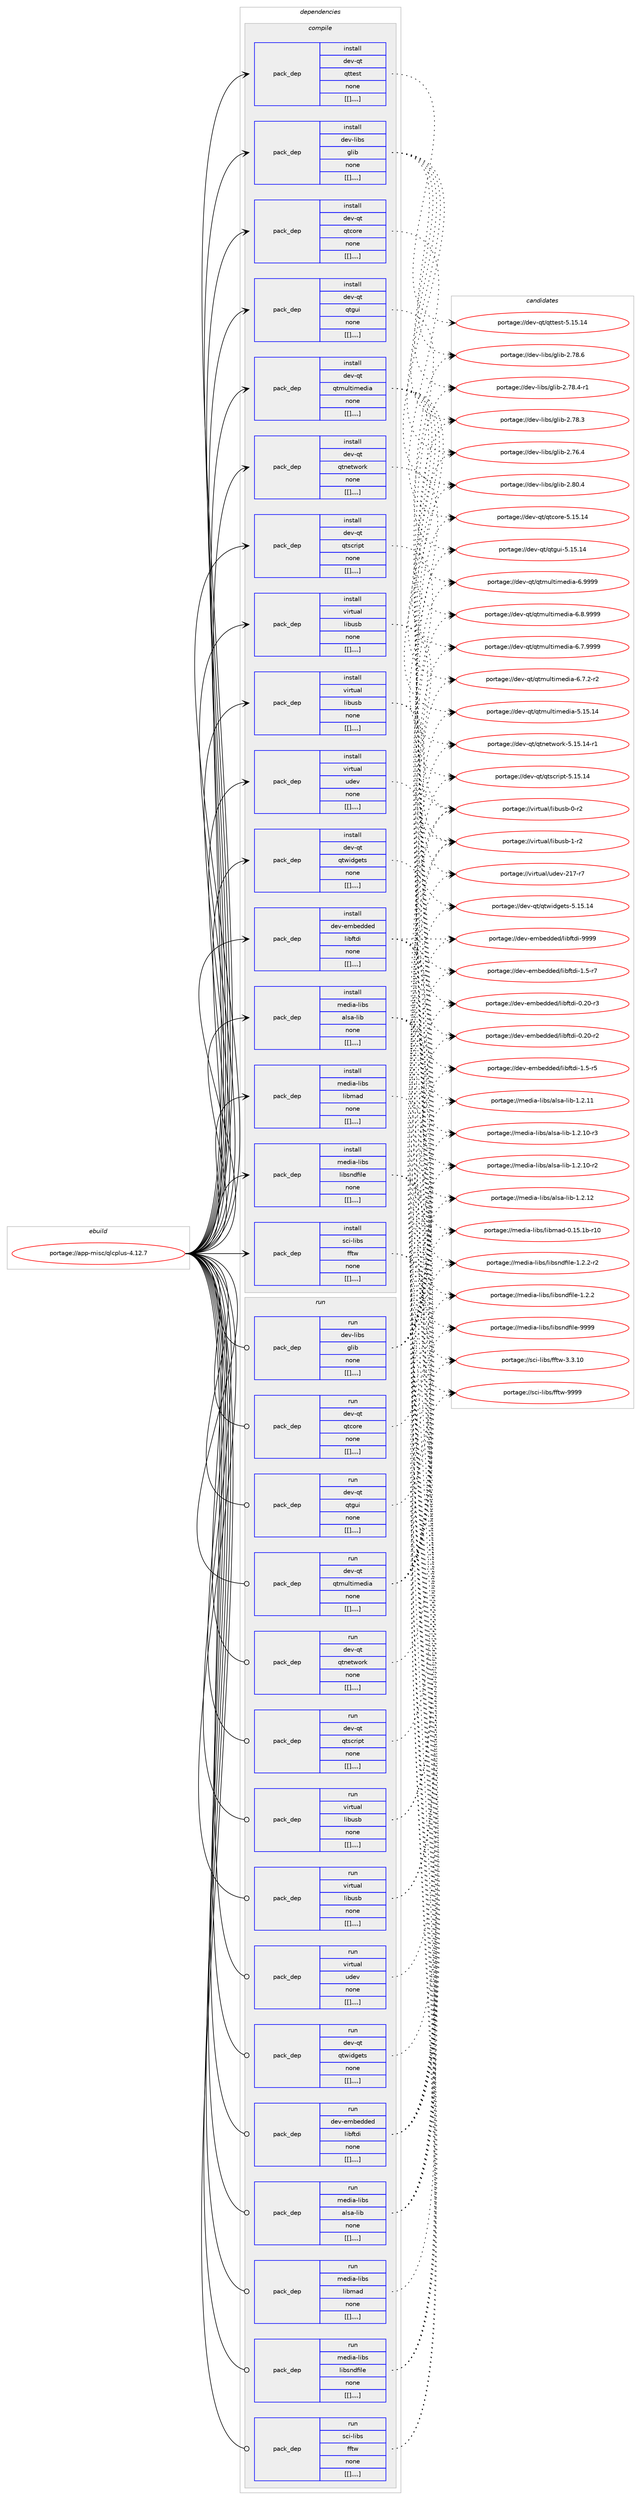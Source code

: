 digraph prolog {

# *************
# Graph options
# *************

newrank=true;
concentrate=true;
compound=true;
graph [rankdir=LR,fontname=Helvetica,fontsize=10,ranksep=1.5];#, ranksep=2.5, nodesep=0.2];
edge  [arrowhead=vee];
node  [fontname=Helvetica,fontsize=10];

# **********
# The ebuild
# **********

subgraph cluster_leftcol {
color=gray;
label=<<i>ebuild</i>>;
id [label="portage://app-misc/qlcplus-4.12.7", color=red, width=4, href="../app-misc/qlcplus-4.12.7.svg"];
}

# ****************
# The dependencies
# ****************

subgraph cluster_midcol {
color=gray;
label=<<i>dependencies</i>>;
subgraph cluster_compile {
fillcolor="#eeeeee";
style=filled;
label=<<i>compile</i>>;
subgraph pack30639 {
dependency43803 [label=<<TABLE BORDER="0" CELLBORDER="1" CELLSPACING="0" CELLPADDING="4" WIDTH="220"><TR><TD ROWSPAN="6" CELLPADDING="30">pack_dep</TD></TR><TR><TD WIDTH="110">install</TD></TR><TR><TD>dev-embedded</TD></TR><TR><TD>libftdi</TD></TR><TR><TD>none</TD></TR><TR><TD>[[],,,,]</TD></TR></TABLE>>, shape=none, color=blue];
}
id:e -> dependency43803:w [weight=20,style="solid",arrowhead="vee"];
subgraph pack30640 {
dependency43804 [label=<<TABLE BORDER="0" CELLBORDER="1" CELLSPACING="0" CELLPADDING="4" WIDTH="220"><TR><TD ROWSPAN="6" CELLPADDING="30">pack_dep</TD></TR><TR><TD WIDTH="110">install</TD></TR><TR><TD>dev-libs</TD></TR><TR><TD>glib</TD></TR><TR><TD>none</TD></TR><TR><TD>[[],,,,]</TD></TR></TABLE>>, shape=none, color=blue];
}
id:e -> dependency43804:w [weight=20,style="solid",arrowhead="vee"];
subgraph pack30641 {
dependency43805 [label=<<TABLE BORDER="0" CELLBORDER="1" CELLSPACING="0" CELLPADDING="4" WIDTH="220"><TR><TD ROWSPAN="6" CELLPADDING="30">pack_dep</TD></TR><TR><TD WIDTH="110">install</TD></TR><TR><TD>dev-qt</TD></TR><TR><TD>qtcore</TD></TR><TR><TD>none</TD></TR><TR><TD>[[],,,,]</TD></TR></TABLE>>, shape=none, color=blue];
}
id:e -> dependency43805:w [weight=20,style="solid",arrowhead="vee"];
subgraph pack30642 {
dependency43806 [label=<<TABLE BORDER="0" CELLBORDER="1" CELLSPACING="0" CELLPADDING="4" WIDTH="220"><TR><TD ROWSPAN="6" CELLPADDING="30">pack_dep</TD></TR><TR><TD WIDTH="110">install</TD></TR><TR><TD>dev-qt</TD></TR><TR><TD>qtgui</TD></TR><TR><TD>none</TD></TR><TR><TD>[[],,,,]</TD></TR></TABLE>>, shape=none, color=blue];
}
id:e -> dependency43806:w [weight=20,style="solid",arrowhead="vee"];
subgraph pack30643 {
dependency43807 [label=<<TABLE BORDER="0" CELLBORDER="1" CELLSPACING="0" CELLPADDING="4" WIDTH="220"><TR><TD ROWSPAN="6" CELLPADDING="30">pack_dep</TD></TR><TR><TD WIDTH="110">install</TD></TR><TR><TD>dev-qt</TD></TR><TR><TD>qtmultimedia</TD></TR><TR><TD>none</TD></TR><TR><TD>[[],,,,]</TD></TR></TABLE>>, shape=none, color=blue];
}
id:e -> dependency43807:w [weight=20,style="solid",arrowhead="vee"];
subgraph pack30644 {
dependency43808 [label=<<TABLE BORDER="0" CELLBORDER="1" CELLSPACING="0" CELLPADDING="4" WIDTH="220"><TR><TD ROWSPAN="6" CELLPADDING="30">pack_dep</TD></TR><TR><TD WIDTH="110">install</TD></TR><TR><TD>dev-qt</TD></TR><TR><TD>qtnetwork</TD></TR><TR><TD>none</TD></TR><TR><TD>[[],,,,]</TD></TR></TABLE>>, shape=none, color=blue];
}
id:e -> dependency43808:w [weight=20,style="solid",arrowhead="vee"];
subgraph pack30645 {
dependency43809 [label=<<TABLE BORDER="0" CELLBORDER="1" CELLSPACING="0" CELLPADDING="4" WIDTH="220"><TR><TD ROWSPAN="6" CELLPADDING="30">pack_dep</TD></TR><TR><TD WIDTH="110">install</TD></TR><TR><TD>dev-qt</TD></TR><TR><TD>qtscript</TD></TR><TR><TD>none</TD></TR><TR><TD>[[],,,,]</TD></TR></TABLE>>, shape=none, color=blue];
}
id:e -> dependency43809:w [weight=20,style="solid",arrowhead="vee"];
subgraph pack30646 {
dependency43810 [label=<<TABLE BORDER="0" CELLBORDER="1" CELLSPACING="0" CELLPADDING="4" WIDTH="220"><TR><TD ROWSPAN="6" CELLPADDING="30">pack_dep</TD></TR><TR><TD WIDTH="110">install</TD></TR><TR><TD>dev-qt</TD></TR><TR><TD>qttest</TD></TR><TR><TD>none</TD></TR><TR><TD>[[],,,,]</TD></TR></TABLE>>, shape=none, color=blue];
}
id:e -> dependency43810:w [weight=20,style="solid",arrowhead="vee"];
subgraph pack30647 {
dependency43811 [label=<<TABLE BORDER="0" CELLBORDER="1" CELLSPACING="0" CELLPADDING="4" WIDTH="220"><TR><TD ROWSPAN="6" CELLPADDING="30">pack_dep</TD></TR><TR><TD WIDTH="110">install</TD></TR><TR><TD>dev-qt</TD></TR><TR><TD>qtwidgets</TD></TR><TR><TD>none</TD></TR><TR><TD>[[],,,,]</TD></TR></TABLE>>, shape=none, color=blue];
}
id:e -> dependency43811:w [weight=20,style="solid",arrowhead="vee"];
subgraph pack30648 {
dependency43812 [label=<<TABLE BORDER="0" CELLBORDER="1" CELLSPACING="0" CELLPADDING="4" WIDTH="220"><TR><TD ROWSPAN="6" CELLPADDING="30">pack_dep</TD></TR><TR><TD WIDTH="110">install</TD></TR><TR><TD>media-libs</TD></TR><TR><TD>alsa-lib</TD></TR><TR><TD>none</TD></TR><TR><TD>[[],,,,]</TD></TR></TABLE>>, shape=none, color=blue];
}
id:e -> dependency43812:w [weight=20,style="solid",arrowhead="vee"];
subgraph pack30649 {
dependency43813 [label=<<TABLE BORDER="0" CELLBORDER="1" CELLSPACING="0" CELLPADDING="4" WIDTH="220"><TR><TD ROWSPAN="6" CELLPADDING="30">pack_dep</TD></TR><TR><TD WIDTH="110">install</TD></TR><TR><TD>media-libs</TD></TR><TR><TD>libmad</TD></TR><TR><TD>none</TD></TR><TR><TD>[[],,,,]</TD></TR></TABLE>>, shape=none, color=blue];
}
id:e -> dependency43813:w [weight=20,style="solid",arrowhead="vee"];
subgraph pack30650 {
dependency43814 [label=<<TABLE BORDER="0" CELLBORDER="1" CELLSPACING="0" CELLPADDING="4" WIDTH="220"><TR><TD ROWSPAN="6" CELLPADDING="30">pack_dep</TD></TR><TR><TD WIDTH="110">install</TD></TR><TR><TD>media-libs</TD></TR><TR><TD>libsndfile</TD></TR><TR><TD>none</TD></TR><TR><TD>[[],,,,]</TD></TR></TABLE>>, shape=none, color=blue];
}
id:e -> dependency43814:w [weight=20,style="solid",arrowhead="vee"];
subgraph pack30651 {
dependency43815 [label=<<TABLE BORDER="0" CELLBORDER="1" CELLSPACING="0" CELLPADDING="4" WIDTH="220"><TR><TD ROWSPAN="6" CELLPADDING="30">pack_dep</TD></TR><TR><TD WIDTH="110">install</TD></TR><TR><TD>sci-libs</TD></TR><TR><TD>fftw</TD></TR><TR><TD>none</TD></TR><TR><TD>[[],,,,]</TD></TR></TABLE>>, shape=none, color=blue];
}
id:e -> dependency43815:w [weight=20,style="solid",arrowhead="vee"];
subgraph pack30652 {
dependency43816 [label=<<TABLE BORDER="0" CELLBORDER="1" CELLSPACING="0" CELLPADDING="4" WIDTH="220"><TR><TD ROWSPAN="6" CELLPADDING="30">pack_dep</TD></TR><TR><TD WIDTH="110">install</TD></TR><TR><TD>virtual</TD></TR><TR><TD>libusb</TD></TR><TR><TD>none</TD></TR><TR><TD>[[],,,,]</TD></TR></TABLE>>, shape=none, color=blue];
}
id:e -> dependency43816:w [weight=20,style="solid",arrowhead="vee"];
subgraph pack30653 {
dependency43817 [label=<<TABLE BORDER="0" CELLBORDER="1" CELLSPACING="0" CELLPADDING="4" WIDTH="220"><TR><TD ROWSPAN="6" CELLPADDING="30">pack_dep</TD></TR><TR><TD WIDTH="110">install</TD></TR><TR><TD>virtual</TD></TR><TR><TD>libusb</TD></TR><TR><TD>none</TD></TR><TR><TD>[[],,,,]</TD></TR></TABLE>>, shape=none, color=blue];
}
id:e -> dependency43817:w [weight=20,style="solid",arrowhead="vee"];
subgraph pack30654 {
dependency43818 [label=<<TABLE BORDER="0" CELLBORDER="1" CELLSPACING="0" CELLPADDING="4" WIDTH="220"><TR><TD ROWSPAN="6" CELLPADDING="30">pack_dep</TD></TR><TR><TD WIDTH="110">install</TD></TR><TR><TD>virtual</TD></TR><TR><TD>udev</TD></TR><TR><TD>none</TD></TR><TR><TD>[[],,,,]</TD></TR></TABLE>>, shape=none, color=blue];
}
id:e -> dependency43818:w [weight=20,style="solid",arrowhead="vee"];
}
subgraph cluster_compileandrun {
fillcolor="#eeeeee";
style=filled;
label=<<i>compile and run</i>>;
}
subgraph cluster_run {
fillcolor="#eeeeee";
style=filled;
label=<<i>run</i>>;
subgraph pack30655 {
dependency43819 [label=<<TABLE BORDER="0" CELLBORDER="1" CELLSPACING="0" CELLPADDING="4" WIDTH="220"><TR><TD ROWSPAN="6" CELLPADDING="30">pack_dep</TD></TR><TR><TD WIDTH="110">run</TD></TR><TR><TD>dev-embedded</TD></TR><TR><TD>libftdi</TD></TR><TR><TD>none</TD></TR><TR><TD>[[],,,,]</TD></TR></TABLE>>, shape=none, color=blue];
}
id:e -> dependency43819:w [weight=20,style="solid",arrowhead="odot"];
subgraph pack30656 {
dependency43820 [label=<<TABLE BORDER="0" CELLBORDER="1" CELLSPACING="0" CELLPADDING="4" WIDTH="220"><TR><TD ROWSPAN="6" CELLPADDING="30">pack_dep</TD></TR><TR><TD WIDTH="110">run</TD></TR><TR><TD>dev-libs</TD></TR><TR><TD>glib</TD></TR><TR><TD>none</TD></TR><TR><TD>[[],,,,]</TD></TR></TABLE>>, shape=none, color=blue];
}
id:e -> dependency43820:w [weight=20,style="solid",arrowhead="odot"];
subgraph pack30657 {
dependency43821 [label=<<TABLE BORDER="0" CELLBORDER="1" CELLSPACING="0" CELLPADDING="4" WIDTH="220"><TR><TD ROWSPAN="6" CELLPADDING="30">pack_dep</TD></TR><TR><TD WIDTH="110">run</TD></TR><TR><TD>dev-qt</TD></TR><TR><TD>qtcore</TD></TR><TR><TD>none</TD></TR><TR><TD>[[],,,,]</TD></TR></TABLE>>, shape=none, color=blue];
}
id:e -> dependency43821:w [weight=20,style="solid",arrowhead="odot"];
subgraph pack30658 {
dependency43822 [label=<<TABLE BORDER="0" CELLBORDER="1" CELLSPACING="0" CELLPADDING="4" WIDTH="220"><TR><TD ROWSPAN="6" CELLPADDING="30">pack_dep</TD></TR><TR><TD WIDTH="110">run</TD></TR><TR><TD>dev-qt</TD></TR><TR><TD>qtgui</TD></TR><TR><TD>none</TD></TR><TR><TD>[[],,,,]</TD></TR></TABLE>>, shape=none, color=blue];
}
id:e -> dependency43822:w [weight=20,style="solid",arrowhead="odot"];
subgraph pack30659 {
dependency43823 [label=<<TABLE BORDER="0" CELLBORDER="1" CELLSPACING="0" CELLPADDING="4" WIDTH="220"><TR><TD ROWSPAN="6" CELLPADDING="30">pack_dep</TD></TR><TR><TD WIDTH="110">run</TD></TR><TR><TD>dev-qt</TD></TR><TR><TD>qtmultimedia</TD></TR><TR><TD>none</TD></TR><TR><TD>[[],,,,]</TD></TR></TABLE>>, shape=none, color=blue];
}
id:e -> dependency43823:w [weight=20,style="solid",arrowhead="odot"];
subgraph pack30660 {
dependency43824 [label=<<TABLE BORDER="0" CELLBORDER="1" CELLSPACING="0" CELLPADDING="4" WIDTH="220"><TR><TD ROWSPAN="6" CELLPADDING="30">pack_dep</TD></TR><TR><TD WIDTH="110">run</TD></TR><TR><TD>dev-qt</TD></TR><TR><TD>qtnetwork</TD></TR><TR><TD>none</TD></TR><TR><TD>[[],,,,]</TD></TR></TABLE>>, shape=none, color=blue];
}
id:e -> dependency43824:w [weight=20,style="solid",arrowhead="odot"];
subgraph pack30661 {
dependency43825 [label=<<TABLE BORDER="0" CELLBORDER="1" CELLSPACING="0" CELLPADDING="4" WIDTH="220"><TR><TD ROWSPAN="6" CELLPADDING="30">pack_dep</TD></TR><TR><TD WIDTH="110">run</TD></TR><TR><TD>dev-qt</TD></TR><TR><TD>qtscript</TD></TR><TR><TD>none</TD></TR><TR><TD>[[],,,,]</TD></TR></TABLE>>, shape=none, color=blue];
}
id:e -> dependency43825:w [weight=20,style="solid",arrowhead="odot"];
subgraph pack30662 {
dependency43826 [label=<<TABLE BORDER="0" CELLBORDER="1" CELLSPACING="0" CELLPADDING="4" WIDTH="220"><TR><TD ROWSPAN="6" CELLPADDING="30">pack_dep</TD></TR><TR><TD WIDTH="110">run</TD></TR><TR><TD>dev-qt</TD></TR><TR><TD>qtwidgets</TD></TR><TR><TD>none</TD></TR><TR><TD>[[],,,,]</TD></TR></TABLE>>, shape=none, color=blue];
}
id:e -> dependency43826:w [weight=20,style="solid",arrowhead="odot"];
subgraph pack30663 {
dependency43827 [label=<<TABLE BORDER="0" CELLBORDER="1" CELLSPACING="0" CELLPADDING="4" WIDTH="220"><TR><TD ROWSPAN="6" CELLPADDING="30">pack_dep</TD></TR><TR><TD WIDTH="110">run</TD></TR><TR><TD>media-libs</TD></TR><TR><TD>alsa-lib</TD></TR><TR><TD>none</TD></TR><TR><TD>[[],,,,]</TD></TR></TABLE>>, shape=none, color=blue];
}
id:e -> dependency43827:w [weight=20,style="solid",arrowhead="odot"];
subgraph pack30664 {
dependency43828 [label=<<TABLE BORDER="0" CELLBORDER="1" CELLSPACING="0" CELLPADDING="4" WIDTH="220"><TR><TD ROWSPAN="6" CELLPADDING="30">pack_dep</TD></TR><TR><TD WIDTH="110">run</TD></TR><TR><TD>media-libs</TD></TR><TR><TD>libmad</TD></TR><TR><TD>none</TD></TR><TR><TD>[[],,,,]</TD></TR></TABLE>>, shape=none, color=blue];
}
id:e -> dependency43828:w [weight=20,style="solid",arrowhead="odot"];
subgraph pack30665 {
dependency43829 [label=<<TABLE BORDER="0" CELLBORDER="1" CELLSPACING="0" CELLPADDING="4" WIDTH="220"><TR><TD ROWSPAN="6" CELLPADDING="30">pack_dep</TD></TR><TR><TD WIDTH="110">run</TD></TR><TR><TD>media-libs</TD></TR><TR><TD>libsndfile</TD></TR><TR><TD>none</TD></TR><TR><TD>[[],,,,]</TD></TR></TABLE>>, shape=none, color=blue];
}
id:e -> dependency43829:w [weight=20,style="solid",arrowhead="odot"];
subgraph pack30666 {
dependency43830 [label=<<TABLE BORDER="0" CELLBORDER="1" CELLSPACING="0" CELLPADDING="4" WIDTH="220"><TR><TD ROWSPAN="6" CELLPADDING="30">pack_dep</TD></TR><TR><TD WIDTH="110">run</TD></TR><TR><TD>sci-libs</TD></TR><TR><TD>fftw</TD></TR><TR><TD>none</TD></TR><TR><TD>[[],,,,]</TD></TR></TABLE>>, shape=none, color=blue];
}
id:e -> dependency43830:w [weight=20,style="solid",arrowhead="odot"];
subgraph pack30667 {
dependency43831 [label=<<TABLE BORDER="0" CELLBORDER="1" CELLSPACING="0" CELLPADDING="4" WIDTH="220"><TR><TD ROWSPAN="6" CELLPADDING="30">pack_dep</TD></TR><TR><TD WIDTH="110">run</TD></TR><TR><TD>virtual</TD></TR><TR><TD>libusb</TD></TR><TR><TD>none</TD></TR><TR><TD>[[],,,,]</TD></TR></TABLE>>, shape=none, color=blue];
}
id:e -> dependency43831:w [weight=20,style="solid",arrowhead="odot"];
subgraph pack30668 {
dependency43832 [label=<<TABLE BORDER="0" CELLBORDER="1" CELLSPACING="0" CELLPADDING="4" WIDTH="220"><TR><TD ROWSPAN="6" CELLPADDING="30">pack_dep</TD></TR><TR><TD WIDTH="110">run</TD></TR><TR><TD>virtual</TD></TR><TR><TD>libusb</TD></TR><TR><TD>none</TD></TR><TR><TD>[[],,,,]</TD></TR></TABLE>>, shape=none, color=blue];
}
id:e -> dependency43832:w [weight=20,style="solid",arrowhead="odot"];
subgraph pack30669 {
dependency43833 [label=<<TABLE BORDER="0" CELLBORDER="1" CELLSPACING="0" CELLPADDING="4" WIDTH="220"><TR><TD ROWSPAN="6" CELLPADDING="30">pack_dep</TD></TR><TR><TD WIDTH="110">run</TD></TR><TR><TD>virtual</TD></TR><TR><TD>udev</TD></TR><TR><TD>none</TD></TR><TR><TD>[[],,,,]</TD></TR></TABLE>>, shape=none, color=blue];
}
id:e -> dependency43833:w [weight=20,style="solid",arrowhead="odot"];
}
}

# **************
# The candidates
# **************

subgraph cluster_choices {
rank=same;
color=gray;
label=<<i>candidates</i>>;

subgraph choice30639 {
color=black;
nodesep=1;
choice100101118451011099810110010010110047108105981021161001054557575757 [label="portage://dev-embedded/libftdi-9999", color=red, width=4,href="../dev-embedded/libftdi-9999.svg"];
choice10010111845101109981011001001011004710810598102116100105454946534511455 [label="portage://dev-embedded/libftdi-1.5-r7", color=red, width=4,href="../dev-embedded/libftdi-1.5-r7.svg"];
choice10010111845101109981011001001011004710810598102116100105454946534511453 [label="portage://dev-embedded/libftdi-1.5-r5", color=red, width=4,href="../dev-embedded/libftdi-1.5-r5.svg"];
choice1001011184510110998101100100101100471081059810211610010545484650484511451 [label="portage://dev-embedded/libftdi-0.20-r3", color=red, width=4,href="../dev-embedded/libftdi-0.20-r3.svg"];
choice1001011184510110998101100100101100471081059810211610010545484650484511450 [label="portage://dev-embedded/libftdi-0.20-r2", color=red, width=4,href="../dev-embedded/libftdi-0.20-r2.svg"];
dependency43803:e -> choice100101118451011099810110010010110047108105981021161001054557575757:w [style=dotted,weight="100"];
dependency43803:e -> choice10010111845101109981011001001011004710810598102116100105454946534511455:w [style=dotted,weight="100"];
dependency43803:e -> choice10010111845101109981011001001011004710810598102116100105454946534511453:w [style=dotted,weight="100"];
dependency43803:e -> choice1001011184510110998101100100101100471081059810211610010545484650484511451:w [style=dotted,weight="100"];
dependency43803:e -> choice1001011184510110998101100100101100471081059810211610010545484650484511450:w [style=dotted,weight="100"];
}
subgraph choice30640 {
color=black;
nodesep=1;
choice1001011184510810598115471031081059845504656484652 [label="portage://dev-libs/glib-2.80.4", color=red, width=4,href="../dev-libs/glib-2.80.4.svg"];
choice1001011184510810598115471031081059845504655564654 [label="portage://dev-libs/glib-2.78.6", color=red, width=4,href="../dev-libs/glib-2.78.6.svg"];
choice10010111845108105981154710310810598455046555646524511449 [label="portage://dev-libs/glib-2.78.4-r1", color=red, width=4,href="../dev-libs/glib-2.78.4-r1.svg"];
choice1001011184510810598115471031081059845504655564651 [label="portage://dev-libs/glib-2.78.3", color=red, width=4,href="../dev-libs/glib-2.78.3.svg"];
choice1001011184510810598115471031081059845504655544652 [label="portage://dev-libs/glib-2.76.4", color=red, width=4,href="../dev-libs/glib-2.76.4.svg"];
dependency43804:e -> choice1001011184510810598115471031081059845504656484652:w [style=dotted,weight="100"];
dependency43804:e -> choice1001011184510810598115471031081059845504655564654:w [style=dotted,weight="100"];
dependency43804:e -> choice10010111845108105981154710310810598455046555646524511449:w [style=dotted,weight="100"];
dependency43804:e -> choice1001011184510810598115471031081059845504655564651:w [style=dotted,weight="100"];
dependency43804:e -> choice1001011184510810598115471031081059845504655544652:w [style=dotted,weight="100"];
}
subgraph choice30641 {
color=black;
nodesep=1;
choice1001011184511311647113116991111141014553464953464952 [label="portage://dev-qt/qtcore-5.15.14", color=red, width=4,href="../dev-qt/qtcore-5.15.14.svg"];
dependency43805:e -> choice1001011184511311647113116991111141014553464953464952:w [style=dotted,weight="100"];
}
subgraph choice30642 {
color=black;
nodesep=1;
choice10010111845113116471131161031171054553464953464952 [label="portage://dev-qt/qtgui-5.15.14", color=red, width=4,href="../dev-qt/qtgui-5.15.14.svg"];
dependency43806:e -> choice10010111845113116471131161031171054553464953464952:w [style=dotted,weight="100"];
}
subgraph choice30643 {
color=black;
nodesep=1;
choice10010111845113116471131161091171081161051091011001059745544657575757 [label="portage://dev-qt/qtmultimedia-6.9999", color=red, width=4,href="../dev-qt/qtmultimedia-6.9999.svg"];
choice100101118451131164711311610911710811610510910110010597455446564657575757 [label="portage://dev-qt/qtmultimedia-6.8.9999", color=red, width=4,href="../dev-qt/qtmultimedia-6.8.9999.svg"];
choice100101118451131164711311610911710811610510910110010597455446554657575757 [label="portage://dev-qt/qtmultimedia-6.7.9999", color=red, width=4,href="../dev-qt/qtmultimedia-6.7.9999.svg"];
choice1001011184511311647113116109117108116105109101100105974554465546504511450 [label="portage://dev-qt/qtmultimedia-6.7.2-r2", color=red, width=4,href="../dev-qt/qtmultimedia-6.7.2-r2.svg"];
choice1001011184511311647113116109117108116105109101100105974553464953464952 [label="portage://dev-qt/qtmultimedia-5.15.14", color=red, width=4,href="../dev-qt/qtmultimedia-5.15.14.svg"];
dependency43807:e -> choice10010111845113116471131161091171081161051091011001059745544657575757:w [style=dotted,weight="100"];
dependency43807:e -> choice100101118451131164711311610911710811610510910110010597455446564657575757:w [style=dotted,weight="100"];
dependency43807:e -> choice100101118451131164711311610911710811610510910110010597455446554657575757:w [style=dotted,weight="100"];
dependency43807:e -> choice1001011184511311647113116109117108116105109101100105974554465546504511450:w [style=dotted,weight="100"];
dependency43807:e -> choice1001011184511311647113116109117108116105109101100105974553464953464952:w [style=dotted,weight="100"];
}
subgraph choice30644 {
color=black;
nodesep=1;
choice100101118451131164711311611010111611911111410745534649534649524511449 [label="portage://dev-qt/qtnetwork-5.15.14-r1", color=red, width=4,href="../dev-qt/qtnetwork-5.15.14-r1.svg"];
dependency43808:e -> choice100101118451131164711311611010111611911111410745534649534649524511449:w [style=dotted,weight="100"];
}
subgraph choice30645 {
color=black;
nodesep=1;
choice1001011184511311647113116115991141051121164553464953464952 [label="portage://dev-qt/qtscript-5.15.14", color=red, width=4,href="../dev-qt/qtscript-5.15.14.svg"];
dependency43809:e -> choice1001011184511311647113116115991141051121164553464953464952:w [style=dotted,weight="100"];
}
subgraph choice30646 {
color=black;
nodesep=1;
choice10010111845113116471131161161011151164553464953464952 [label="portage://dev-qt/qttest-5.15.14", color=red, width=4,href="../dev-qt/qttest-5.15.14.svg"];
dependency43810:e -> choice10010111845113116471131161161011151164553464953464952:w [style=dotted,weight="100"];
}
subgraph choice30647 {
color=black;
nodesep=1;
choice10010111845113116471131161191051001031011161154553464953464952 [label="portage://dev-qt/qtwidgets-5.15.14", color=red, width=4,href="../dev-qt/qtwidgets-5.15.14.svg"];
dependency43811:e -> choice10010111845113116471131161191051001031011161154553464953464952:w [style=dotted,weight="100"];
}
subgraph choice30648 {
color=black;
nodesep=1;
choice109101100105974510810598115479710811597451081059845494650464950 [label="portage://media-libs/alsa-lib-1.2.12", color=red, width=4,href="../media-libs/alsa-lib-1.2.12.svg"];
choice109101100105974510810598115479710811597451081059845494650464949 [label="portage://media-libs/alsa-lib-1.2.11", color=red, width=4,href="../media-libs/alsa-lib-1.2.11.svg"];
choice1091011001059745108105981154797108115974510810598454946504649484511451 [label="portage://media-libs/alsa-lib-1.2.10-r3", color=red, width=4,href="../media-libs/alsa-lib-1.2.10-r3.svg"];
choice1091011001059745108105981154797108115974510810598454946504649484511450 [label="portage://media-libs/alsa-lib-1.2.10-r2", color=red, width=4,href="../media-libs/alsa-lib-1.2.10-r2.svg"];
dependency43812:e -> choice109101100105974510810598115479710811597451081059845494650464950:w [style=dotted,weight="100"];
dependency43812:e -> choice109101100105974510810598115479710811597451081059845494650464949:w [style=dotted,weight="100"];
dependency43812:e -> choice1091011001059745108105981154797108115974510810598454946504649484511451:w [style=dotted,weight="100"];
dependency43812:e -> choice1091011001059745108105981154797108115974510810598454946504649484511450:w [style=dotted,weight="100"];
}
subgraph choice30649 {
color=black;
nodesep=1;
choice1091011001059745108105981154710810598109971004548464953464998451144948 [label="portage://media-libs/libmad-0.15.1b-r10", color=red, width=4,href="../media-libs/libmad-0.15.1b-r10.svg"];
dependency43813:e -> choice1091011001059745108105981154710810598109971004548464953464998451144948:w [style=dotted,weight="100"];
}
subgraph choice30650 {
color=black;
nodesep=1;
choice10910110010597451081059811547108105981151101001021051081014557575757 [label="portage://media-libs/libsndfile-9999", color=red, width=4,href="../media-libs/libsndfile-9999.svg"];
choice10910110010597451081059811547108105981151101001021051081014549465046504511450 [label="portage://media-libs/libsndfile-1.2.2-r2", color=red, width=4,href="../media-libs/libsndfile-1.2.2-r2.svg"];
choice1091011001059745108105981154710810598115110100102105108101454946504650 [label="portage://media-libs/libsndfile-1.2.2", color=red, width=4,href="../media-libs/libsndfile-1.2.2.svg"];
dependency43814:e -> choice10910110010597451081059811547108105981151101001021051081014557575757:w [style=dotted,weight="100"];
dependency43814:e -> choice10910110010597451081059811547108105981151101001021051081014549465046504511450:w [style=dotted,weight="100"];
dependency43814:e -> choice1091011001059745108105981154710810598115110100102105108101454946504650:w [style=dotted,weight="100"];
}
subgraph choice30651 {
color=black;
nodesep=1;
choice115991054510810598115471021021161194557575757 [label="portage://sci-libs/fftw-9999", color=red, width=4,href="../sci-libs/fftw-9999.svg"];
choice1159910545108105981154710210211611945514651464948 [label="portage://sci-libs/fftw-3.3.10", color=red, width=4,href="../sci-libs/fftw-3.3.10.svg"];
dependency43815:e -> choice115991054510810598115471021021161194557575757:w [style=dotted,weight="100"];
dependency43815:e -> choice1159910545108105981154710210211611945514651464948:w [style=dotted,weight="100"];
}
subgraph choice30652 {
color=black;
nodesep=1;
choice1181051141161179710847108105981171159845494511450 [label="portage://virtual/libusb-1-r2", color=red, width=4,href="../virtual/libusb-1-r2.svg"];
choice1181051141161179710847108105981171159845484511450 [label="portage://virtual/libusb-0-r2", color=red, width=4,href="../virtual/libusb-0-r2.svg"];
dependency43816:e -> choice1181051141161179710847108105981171159845494511450:w [style=dotted,weight="100"];
dependency43816:e -> choice1181051141161179710847108105981171159845484511450:w [style=dotted,weight="100"];
}
subgraph choice30653 {
color=black;
nodesep=1;
choice1181051141161179710847108105981171159845494511450 [label="portage://virtual/libusb-1-r2", color=red, width=4,href="../virtual/libusb-1-r2.svg"];
choice1181051141161179710847108105981171159845484511450 [label="portage://virtual/libusb-0-r2", color=red, width=4,href="../virtual/libusb-0-r2.svg"];
dependency43817:e -> choice1181051141161179710847108105981171159845494511450:w [style=dotted,weight="100"];
dependency43817:e -> choice1181051141161179710847108105981171159845484511450:w [style=dotted,weight="100"];
}
subgraph choice30654 {
color=black;
nodesep=1;
choice1181051141161179710847117100101118455049554511455 [label="portage://virtual/udev-217-r7", color=red, width=4,href="../virtual/udev-217-r7.svg"];
dependency43818:e -> choice1181051141161179710847117100101118455049554511455:w [style=dotted,weight="100"];
}
subgraph choice30655 {
color=black;
nodesep=1;
choice100101118451011099810110010010110047108105981021161001054557575757 [label="portage://dev-embedded/libftdi-9999", color=red, width=4,href="../dev-embedded/libftdi-9999.svg"];
choice10010111845101109981011001001011004710810598102116100105454946534511455 [label="portage://dev-embedded/libftdi-1.5-r7", color=red, width=4,href="../dev-embedded/libftdi-1.5-r7.svg"];
choice10010111845101109981011001001011004710810598102116100105454946534511453 [label="portage://dev-embedded/libftdi-1.5-r5", color=red, width=4,href="../dev-embedded/libftdi-1.5-r5.svg"];
choice1001011184510110998101100100101100471081059810211610010545484650484511451 [label="portage://dev-embedded/libftdi-0.20-r3", color=red, width=4,href="../dev-embedded/libftdi-0.20-r3.svg"];
choice1001011184510110998101100100101100471081059810211610010545484650484511450 [label="portage://dev-embedded/libftdi-0.20-r2", color=red, width=4,href="../dev-embedded/libftdi-0.20-r2.svg"];
dependency43819:e -> choice100101118451011099810110010010110047108105981021161001054557575757:w [style=dotted,weight="100"];
dependency43819:e -> choice10010111845101109981011001001011004710810598102116100105454946534511455:w [style=dotted,weight="100"];
dependency43819:e -> choice10010111845101109981011001001011004710810598102116100105454946534511453:w [style=dotted,weight="100"];
dependency43819:e -> choice1001011184510110998101100100101100471081059810211610010545484650484511451:w [style=dotted,weight="100"];
dependency43819:e -> choice1001011184510110998101100100101100471081059810211610010545484650484511450:w [style=dotted,weight="100"];
}
subgraph choice30656 {
color=black;
nodesep=1;
choice1001011184510810598115471031081059845504656484652 [label="portage://dev-libs/glib-2.80.4", color=red, width=4,href="../dev-libs/glib-2.80.4.svg"];
choice1001011184510810598115471031081059845504655564654 [label="portage://dev-libs/glib-2.78.6", color=red, width=4,href="../dev-libs/glib-2.78.6.svg"];
choice10010111845108105981154710310810598455046555646524511449 [label="portage://dev-libs/glib-2.78.4-r1", color=red, width=4,href="../dev-libs/glib-2.78.4-r1.svg"];
choice1001011184510810598115471031081059845504655564651 [label="portage://dev-libs/glib-2.78.3", color=red, width=4,href="../dev-libs/glib-2.78.3.svg"];
choice1001011184510810598115471031081059845504655544652 [label="portage://dev-libs/glib-2.76.4", color=red, width=4,href="../dev-libs/glib-2.76.4.svg"];
dependency43820:e -> choice1001011184510810598115471031081059845504656484652:w [style=dotted,weight="100"];
dependency43820:e -> choice1001011184510810598115471031081059845504655564654:w [style=dotted,weight="100"];
dependency43820:e -> choice10010111845108105981154710310810598455046555646524511449:w [style=dotted,weight="100"];
dependency43820:e -> choice1001011184510810598115471031081059845504655564651:w [style=dotted,weight="100"];
dependency43820:e -> choice1001011184510810598115471031081059845504655544652:w [style=dotted,weight="100"];
}
subgraph choice30657 {
color=black;
nodesep=1;
choice1001011184511311647113116991111141014553464953464952 [label="portage://dev-qt/qtcore-5.15.14", color=red, width=4,href="../dev-qt/qtcore-5.15.14.svg"];
dependency43821:e -> choice1001011184511311647113116991111141014553464953464952:w [style=dotted,weight="100"];
}
subgraph choice30658 {
color=black;
nodesep=1;
choice10010111845113116471131161031171054553464953464952 [label="portage://dev-qt/qtgui-5.15.14", color=red, width=4,href="../dev-qt/qtgui-5.15.14.svg"];
dependency43822:e -> choice10010111845113116471131161031171054553464953464952:w [style=dotted,weight="100"];
}
subgraph choice30659 {
color=black;
nodesep=1;
choice10010111845113116471131161091171081161051091011001059745544657575757 [label="portage://dev-qt/qtmultimedia-6.9999", color=red, width=4,href="../dev-qt/qtmultimedia-6.9999.svg"];
choice100101118451131164711311610911710811610510910110010597455446564657575757 [label="portage://dev-qt/qtmultimedia-6.8.9999", color=red, width=4,href="../dev-qt/qtmultimedia-6.8.9999.svg"];
choice100101118451131164711311610911710811610510910110010597455446554657575757 [label="portage://dev-qt/qtmultimedia-6.7.9999", color=red, width=4,href="../dev-qt/qtmultimedia-6.7.9999.svg"];
choice1001011184511311647113116109117108116105109101100105974554465546504511450 [label="portage://dev-qt/qtmultimedia-6.7.2-r2", color=red, width=4,href="../dev-qt/qtmultimedia-6.7.2-r2.svg"];
choice1001011184511311647113116109117108116105109101100105974553464953464952 [label="portage://dev-qt/qtmultimedia-5.15.14", color=red, width=4,href="../dev-qt/qtmultimedia-5.15.14.svg"];
dependency43823:e -> choice10010111845113116471131161091171081161051091011001059745544657575757:w [style=dotted,weight="100"];
dependency43823:e -> choice100101118451131164711311610911710811610510910110010597455446564657575757:w [style=dotted,weight="100"];
dependency43823:e -> choice100101118451131164711311610911710811610510910110010597455446554657575757:w [style=dotted,weight="100"];
dependency43823:e -> choice1001011184511311647113116109117108116105109101100105974554465546504511450:w [style=dotted,weight="100"];
dependency43823:e -> choice1001011184511311647113116109117108116105109101100105974553464953464952:w [style=dotted,weight="100"];
}
subgraph choice30660 {
color=black;
nodesep=1;
choice100101118451131164711311611010111611911111410745534649534649524511449 [label="portage://dev-qt/qtnetwork-5.15.14-r1", color=red, width=4,href="../dev-qt/qtnetwork-5.15.14-r1.svg"];
dependency43824:e -> choice100101118451131164711311611010111611911111410745534649534649524511449:w [style=dotted,weight="100"];
}
subgraph choice30661 {
color=black;
nodesep=1;
choice1001011184511311647113116115991141051121164553464953464952 [label="portage://dev-qt/qtscript-5.15.14", color=red, width=4,href="../dev-qt/qtscript-5.15.14.svg"];
dependency43825:e -> choice1001011184511311647113116115991141051121164553464953464952:w [style=dotted,weight="100"];
}
subgraph choice30662 {
color=black;
nodesep=1;
choice10010111845113116471131161191051001031011161154553464953464952 [label="portage://dev-qt/qtwidgets-5.15.14", color=red, width=4,href="../dev-qt/qtwidgets-5.15.14.svg"];
dependency43826:e -> choice10010111845113116471131161191051001031011161154553464953464952:w [style=dotted,weight="100"];
}
subgraph choice30663 {
color=black;
nodesep=1;
choice109101100105974510810598115479710811597451081059845494650464950 [label="portage://media-libs/alsa-lib-1.2.12", color=red, width=4,href="../media-libs/alsa-lib-1.2.12.svg"];
choice109101100105974510810598115479710811597451081059845494650464949 [label="portage://media-libs/alsa-lib-1.2.11", color=red, width=4,href="../media-libs/alsa-lib-1.2.11.svg"];
choice1091011001059745108105981154797108115974510810598454946504649484511451 [label="portage://media-libs/alsa-lib-1.2.10-r3", color=red, width=4,href="../media-libs/alsa-lib-1.2.10-r3.svg"];
choice1091011001059745108105981154797108115974510810598454946504649484511450 [label="portage://media-libs/alsa-lib-1.2.10-r2", color=red, width=4,href="../media-libs/alsa-lib-1.2.10-r2.svg"];
dependency43827:e -> choice109101100105974510810598115479710811597451081059845494650464950:w [style=dotted,weight="100"];
dependency43827:e -> choice109101100105974510810598115479710811597451081059845494650464949:w [style=dotted,weight="100"];
dependency43827:e -> choice1091011001059745108105981154797108115974510810598454946504649484511451:w [style=dotted,weight="100"];
dependency43827:e -> choice1091011001059745108105981154797108115974510810598454946504649484511450:w [style=dotted,weight="100"];
}
subgraph choice30664 {
color=black;
nodesep=1;
choice1091011001059745108105981154710810598109971004548464953464998451144948 [label="portage://media-libs/libmad-0.15.1b-r10", color=red, width=4,href="../media-libs/libmad-0.15.1b-r10.svg"];
dependency43828:e -> choice1091011001059745108105981154710810598109971004548464953464998451144948:w [style=dotted,weight="100"];
}
subgraph choice30665 {
color=black;
nodesep=1;
choice10910110010597451081059811547108105981151101001021051081014557575757 [label="portage://media-libs/libsndfile-9999", color=red, width=4,href="../media-libs/libsndfile-9999.svg"];
choice10910110010597451081059811547108105981151101001021051081014549465046504511450 [label="portage://media-libs/libsndfile-1.2.2-r2", color=red, width=4,href="../media-libs/libsndfile-1.2.2-r2.svg"];
choice1091011001059745108105981154710810598115110100102105108101454946504650 [label="portage://media-libs/libsndfile-1.2.2", color=red, width=4,href="../media-libs/libsndfile-1.2.2.svg"];
dependency43829:e -> choice10910110010597451081059811547108105981151101001021051081014557575757:w [style=dotted,weight="100"];
dependency43829:e -> choice10910110010597451081059811547108105981151101001021051081014549465046504511450:w [style=dotted,weight="100"];
dependency43829:e -> choice1091011001059745108105981154710810598115110100102105108101454946504650:w [style=dotted,weight="100"];
}
subgraph choice30666 {
color=black;
nodesep=1;
choice115991054510810598115471021021161194557575757 [label="portage://sci-libs/fftw-9999", color=red, width=4,href="../sci-libs/fftw-9999.svg"];
choice1159910545108105981154710210211611945514651464948 [label="portage://sci-libs/fftw-3.3.10", color=red, width=4,href="../sci-libs/fftw-3.3.10.svg"];
dependency43830:e -> choice115991054510810598115471021021161194557575757:w [style=dotted,weight="100"];
dependency43830:e -> choice1159910545108105981154710210211611945514651464948:w [style=dotted,weight="100"];
}
subgraph choice30667 {
color=black;
nodesep=1;
choice1181051141161179710847108105981171159845494511450 [label="portage://virtual/libusb-1-r2", color=red, width=4,href="../virtual/libusb-1-r2.svg"];
choice1181051141161179710847108105981171159845484511450 [label="portage://virtual/libusb-0-r2", color=red, width=4,href="../virtual/libusb-0-r2.svg"];
dependency43831:e -> choice1181051141161179710847108105981171159845494511450:w [style=dotted,weight="100"];
dependency43831:e -> choice1181051141161179710847108105981171159845484511450:w [style=dotted,weight="100"];
}
subgraph choice30668 {
color=black;
nodesep=1;
choice1181051141161179710847108105981171159845494511450 [label="portage://virtual/libusb-1-r2", color=red, width=4,href="../virtual/libusb-1-r2.svg"];
choice1181051141161179710847108105981171159845484511450 [label="portage://virtual/libusb-0-r2", color=red, width=4,href="../virtual/libusb-0-r2.svg"];
dependency43832:e -> choice1181051141161179710847108105981171159845494511450:w [style=dotted,weight="100"];
dependency43832:e -> choice1181051141161179710847108105981171159845484511450:w [style=dotted,weight="100"];
}
subgraph choice30669 {
color=black;
nodesep=1;
choice1181051141161179710847117100101118455049554511455 [label="portage://virtual/udev-217-r7", color=red, width=4,href="../virtual/udev-217-r7.svg"];
dependency43833:e -> choice1181051141161179710847117100101118455049554511455:w [style=dotted,weight="100"];
}
}

}
